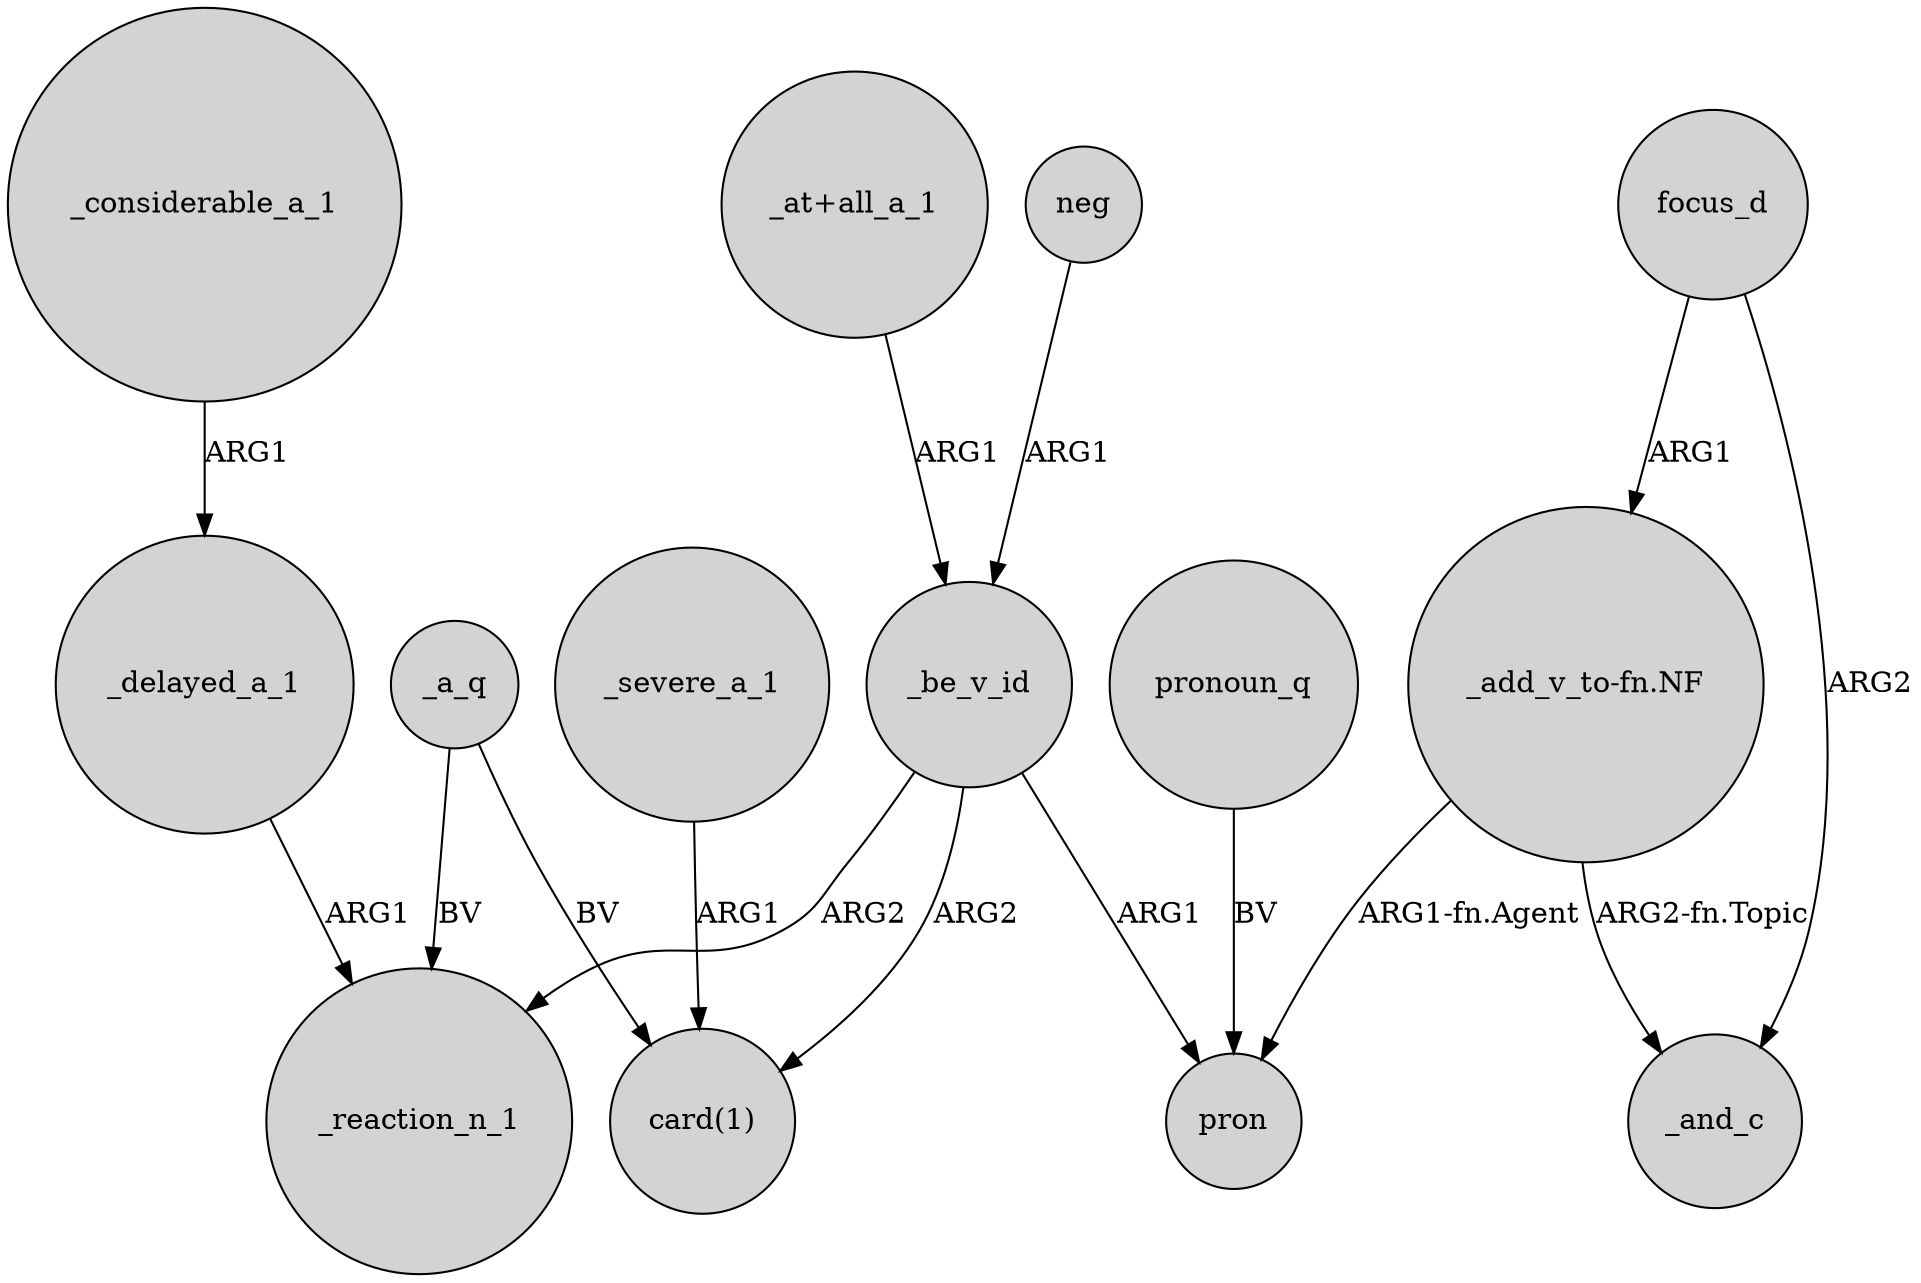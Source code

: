 digraph {
	node [shape=circle style=filled]
	_be_v_id -> _reaction_n_1 [label=ARG2]
	_a_q -> _reaction_n_1 [label=BV]
	neg -> _be_v_id [label=ARG1]
	focus_d -> "_add_v_to-fn.NF" [label=ARG1]
	_be_v_id -> "card(1)" [label=ARG2]
	"_add_v_to-fn.NF" -> _and_c [label="ARG2-fn.Topic"]
	_considerable_a_1 -> _delayed_a_1 [label=ARG1]
	_be_v_id -> pron [label=ARG1]
	_delayed_a_1 -> _reaction_n_1 [label=ARG1]
	focus_d -> _and_c [label=ARG2]
	"_at+all_a_1" -> _be_v_id [label=ARG1]
	"_add_v_to-fn.NF" -> pron [label="ARG1-fn.Agent"]
	_severe_a_1 -> "card(1)" [label=ARG1]
	_a_q -> "card(1)" [label=BV]
	pronoun_q -> pron [label=BV]
}

